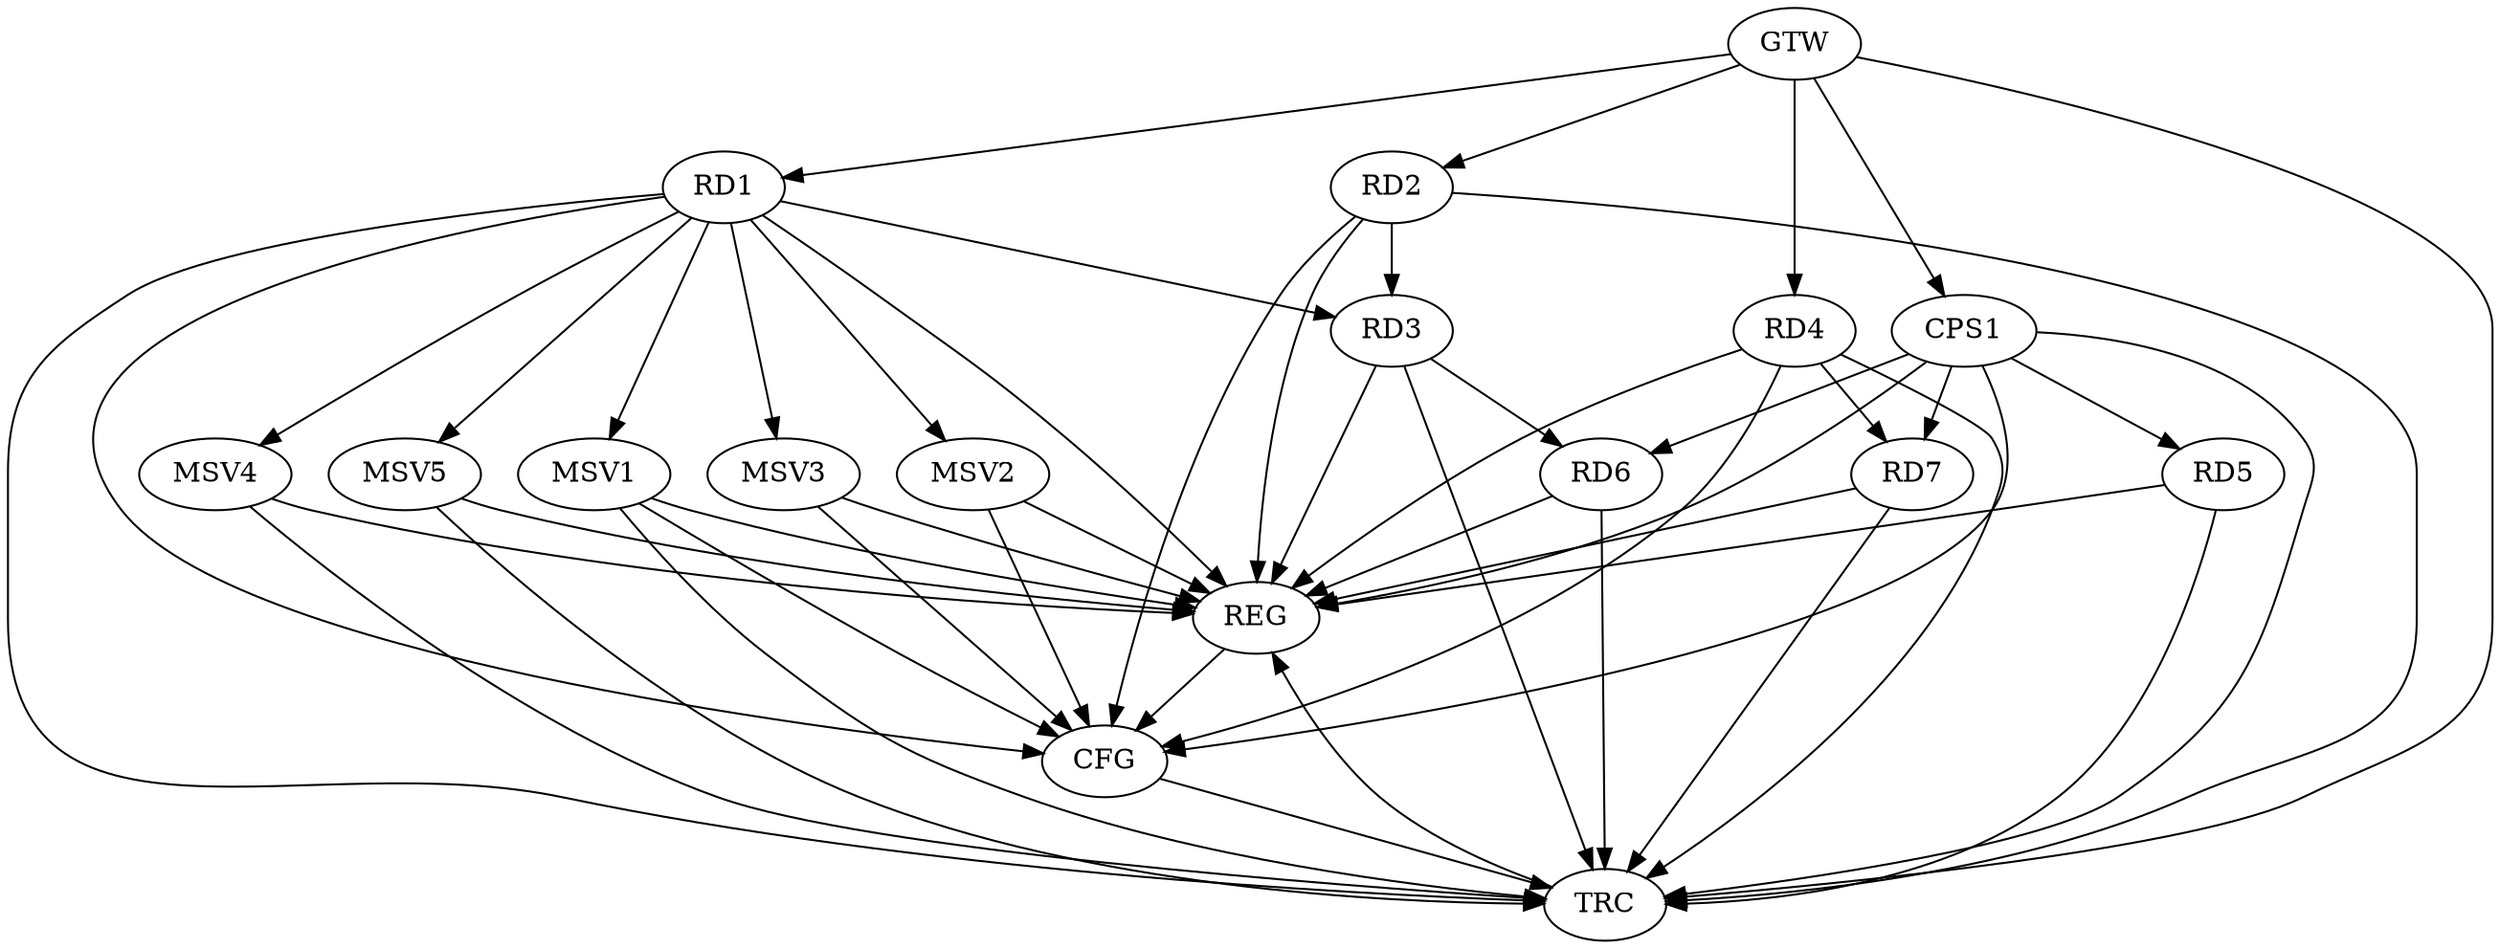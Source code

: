 strict digraph G {
  RD1 [ label="RD1" ];
  RD2 [ label="RD2" ];
  RD3 [ label="RD3" ];
  RD4 [ label="RD4" ];
  RD5 [ label="RD5" ];
  RD6 [ label="RD6" ];
  RD7 [ label="RD7" ];
  CPS1 [ label="CPS1" ];
  GTW [ label="GTW" ];
  REG [ label="REG" ];
  CFG [ label="CFG" ];
  TRC [ label="TRC" ];
  MSV1 [ label="MSV1" ];
  MSV2 [ label="MSV2" ];
  MSV3 [ label="MSV3" ];
  MSV4 [ label="MSV4" ];
  MSV5 [ label="MSV5" ];
  RD1 -> RD3;
  RD2 -> RD3;
  RD3 -> RD6;
  RD4 -> RD7;
  CPS1 -> RD5;
  CPS1 -> RD6;
  CPS1 -> RD7;
  GTW -> RD1;
  GTW -> RD2;
  GTW -> RD4;
  GTW -> CPS1;
  RD1 -> REG;
  RD2 -> REG;
  RD3 -> REG;
  RD4 -> REG;
  RD5 -> REG;
  RD6 -> REG;
  RD7 -> REG;
  CPS1 -> REG;
  RD2 -> CFG;
  RD4 -> CFG;
  RD1 -> CFG;
  CPS1 -> CFG;
  REG -> CFG;
  RD1 -> TRC;
  RD2 -> TRC;
  RD3 -> TRC;
  RD4 -> TRC;
  RD5 -> TRC;
  RD6 -> TRC;
  RD7 -> TRC;
  CPS1 -> TRC;
  GTW -> TRC;
  CFG -> TRC;
  TRC -> REG;
  RD1 -> MSV1;
  MSV1 -> REG;
  MSV1 -> TRC;
  MSV1 -> CFG;
  RD1 -> MSV2;
  MSV2 -> REG;
  MSV2 -> CFG;
  RD1 -> MSV3;
  MSV3 -> REG;
  MSV3 -> CFG;
  RD1 -> MSV4;
  MSV4 -> REG;
  MSV4 -> TRC;
  RD1 -> MSV5;
  MSV5 -> REG;
  MSV5 -> TRC;
}
